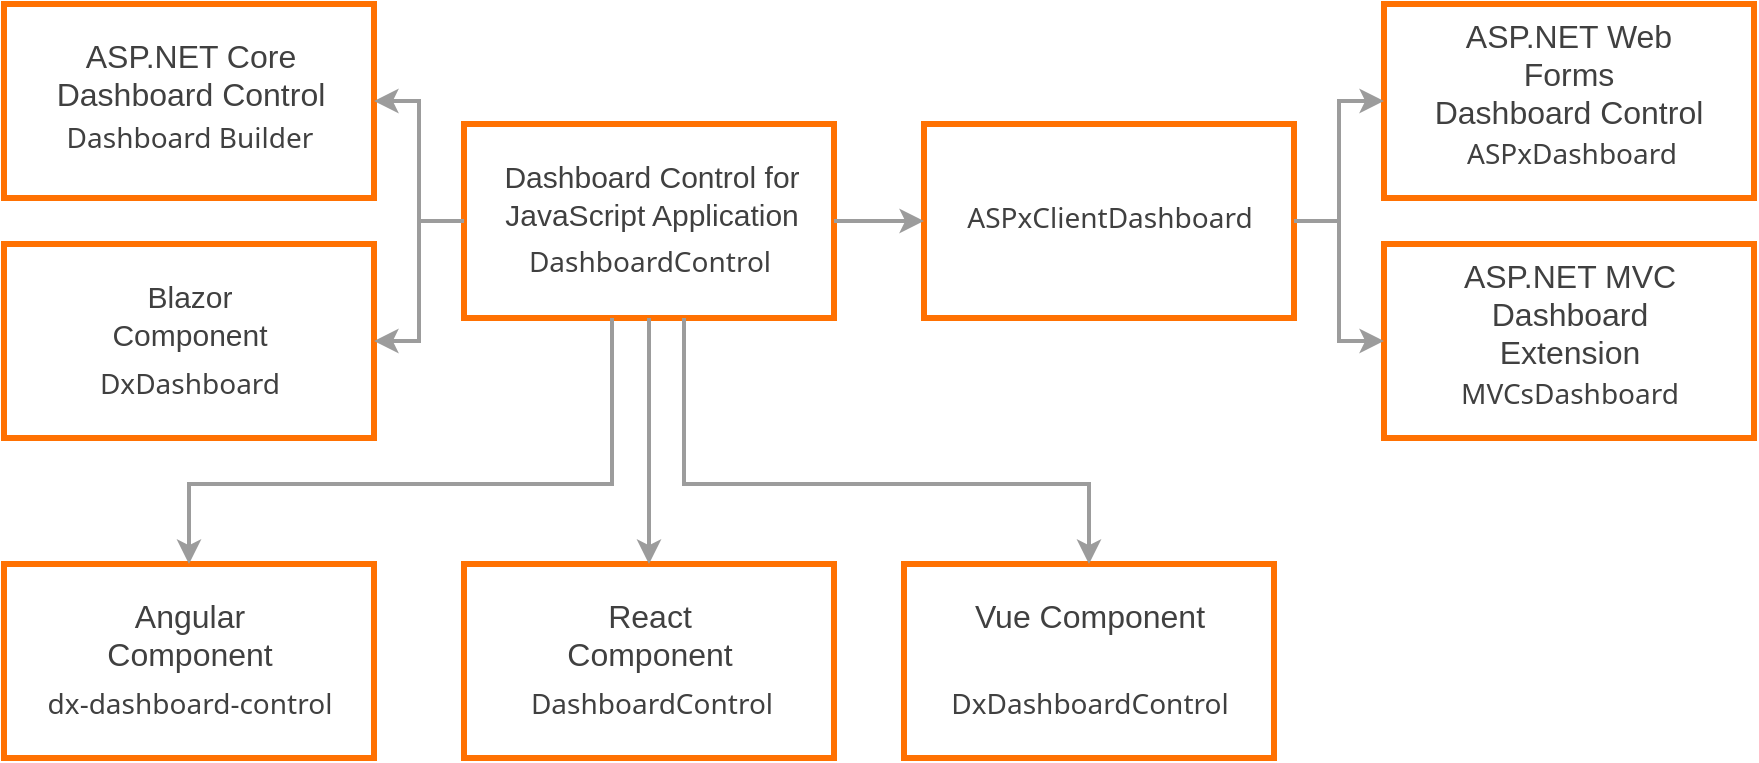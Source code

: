 <mxfile>
    <diagram id="5c6AxjzpulbUdd4eHJt3" name="Page-1">
        <mxGraphModel dx="967" dy="656" grid="1" gridSize="10" guides="1" tooltips="1" connect="1" arrows="1" fold="1" page="1" pageScale="1" pageWidth="827" pageHeight="1169" math="0" shadow="0">
            <root>
                <mxCell id="0"/>
                <mxCell id="1" parent="0"/>
                <mxCell id="8tnM9pRMmCKiPTkGgOxN-26" value="" style="group" parent="1" vertex="1" connectable="0">
                    <mxGeometry x="110" y="90" width="185" height="97" as="geometry"/>
                </mxCell>
                <mxCell id="8tnM9pRMmCKiPTkGgOxN-18" value="" style="rounded=0;whiteSpace=wrap;html=1;fontColor=#404040;strokeColor=#FF7102;fillColor=#FFF;strokeWidth=3;" parent="8tnM9pRMmCKiPTkGgOxN-26" vertex="1">
                    <mxGeometry width="185" height="97" as="geometry"/>
                </mxCell>
                <mxCell id="8tnM9pRMmCKiPTkGgOxN-25" value="" style="group" parent="8tnM9pRMmCKiPTkGgOxN-26" vertex="1" connectable="0">
                    <mxGeometry x="15" y="10" width="157" height="75" as="geometry"/>
                </mxCell>
                <mxCell id="8tnM9pRMmCKiPTkGgOxN-19" value="ASP.NET Core&#10;Dashboard Control&#10;" style="text;strokeColor=none;fillColor=none;align=center;verticalAlign=top;whiteSpace=wrap;rounded=0;fontColor=#404040;fontFamily='Open Sans Condensed','HelveticaNeue-CondensedBold',Helvetica,'Arial Narrow',Calibri,Arial,'Lucida Grande',sans-serif;fontSize=16;autosize=1;" parent="8tnM9pRMmCKiPTkGgOxN-25" vertex="1">
                    <mxGeometry width="157" height="54" as="geometry"/>
                </mxCell>
                <mxCell id="8tnM9pRMmCKiPTkGgOxN-24" value="&lt;div&gt;Dashboard Builder&lt;/div&gt;&lt;div&gt;&lt;br style=&quot;font-size: 12px&quot;&gt;&lt;/div&gt;" style="text;html=1;strokeColor=none;fillColor=none;align=center;verticalAlign=middle;whiteSpace=wrap;rounded=0;fontFamily=&quot;Segoe UI&quot;,&quot;Helvetica Neue&quot;,Helvetica,Arial,sans-serif;fontSize=14;fontColor=#404040;autosize=1;" parent="8tnM9pRMmCKiPTkGgOxN-25" vertex="1">
                    <mxGeometry x="12" y="55" width="132" height="20" as="geometry"/>
                </mxCell>
                <mxCell id="8tnM9pRMmCKiPTkGgOxN-27" value="" style="group;fontSize=14;" parent="1" vertex="1" connectable="0">
                    <mxGeometry x="110" y="210" width="185" height="97" as="geometry"/>
                </mxCell>
                <mxCell id="8tnM9pRMmCKiPTkGgOxN-28" value="" style="rounded=0;whiteSpace=wrap;html=1;fontColor=#404040;strokeColor=#FF7102;fillColor=#FFF;strokeWidth=3;" parent="8tnM9pRMmCKiPTkGgOxN-27" vertex="1">
                    <mxGeometry width="185" height="97" as="geometry"/>
                </mxCell>
                <mxCell id="8tnM9pRMmCKiPTkGgOxN-30" value="&lt;div style=&quot;font-size: 16px&quot;&gt;&lt;span style=&quot;font-size: 15px&quot;&gt;Blazor Component&lt;/span&gt;&lt;br&gt;&lt;/div&gt;" style="text;html=1;strokeColor=none;fillColor=none;align=center;verticalAlign=top;whiteSpace=wrap;rounded=0;fontColor=#404040;fontFamily='Open Sans Condensed','HelveticaNeue-CondensedBold',Helvetica,'Arial Narrow',Calibri,Arial,'Lucida Grande',sans-serif;fontSize=16;autosize=1;" parent="8tnM9pRMmCKiPTkGgOxN-27" vertex="1">
                    <mxGeometry x="32.5" y="10" width="120" height="20" as="geometry"/>
                </mxCell>
                <mxCell id="8tnM9pRMmCKiPTkGgOxN-31" value="&lt;div&gt;&lt;font style=&quot;font-size: 14px&quot;&gt;DxDashboard&lt;/font&gt;&lt;br&gt;&lt;/div&gt;" style="text;html=1;strokeColor=none;fillColor=none;align=center;verticalAlign=middle;whiteSpace=wrap;rounded=0;fontFamily=&quot;Segoe UI&quot;,&quot;Helvetica Neue&quot;,Helvetica,Arial,sans-serif;fontSize=14;fontColor=#404040;autosize=1;" parent="8tnM9pRMmCKiPTkGgOxN-27" vertex="1">
                    <mxGeometry x="42.5" y="60" width="100" height="20" as="geometry"/>
                </mxCell>
                <mxCell id="8tnM9pRMmCKiPTkGgOxN-33" value="" style="group" parent="1" vertex="1" connectable="0">
                    <mxGeometry x="110" y="370" width="185" height="97" as="geometry"/>
                </mxCell>
                <mxCell id="8tnM9pRMmCKiPTkGgOxN-34" value="" style="rounded=0;whiteSpace=wrap;html=1;fontColor=#404040;strokeColor=#FF7102;fillColor=#FFF;strokeWidth=3;" parent="8tnM9pRMmCKiPTkGgOxN-33" vertex="1">
                    <mxGeometry width="185" height="97" as="geometry"/>
                </mxCell>
                <mxCell id="8tnM9pRMmCKiPTkGgOxN-36" value="&lt;div style=&quot;font-size: 16px&quot;&gt;&lt;div&gt;Angular Component&lt;/div&gt;&lt;/div&gt;" style="text;html=1;strokeColor=none;fillColor=none;align=center;verticalAlign=top;whiteSpace=wrap;rounded=0;fontColor=#404040;fontFamily='Open Sans Condensed','HelveticaNeue-CondensedBold',Helvetica,'Arial Narrow',Calibri,Arial,'Lucida Grande',sans-serif;fontSize=16;autosize=1;" parent="8tnM9pRMmCKiPTkGgOxN-33" vertex="1">
                    <mxGeometry x="22.5" y="10" width="140" height="20" as="geometry"/>
                </mxCell>
                <mxCell id="8tnM9pRMmCKiPTkGgOxN-37" value="&lt;div&gt;dx-dashboard-control&lt;/div&gt;" style="text;html=1;strokeColor=none;fillColor=none;align=center;verticalAlign=middle;whiteSpace=wrap;rounded=0;fontFamily=&quot;Segoe UI&quot;,&quot;Helvetica Neue&quot;,Helvetica,Arial,sans-serif;fontSize=14;fontColor=#404040;autosize=1;" parent="8tnM9pRMmCKiPTkGgOxN-33" vertex="1">
                    <mxGeometry x="17.5" y="60" width="150" height="20" as="geometry"/>
                </mxCell>
                <mxCell id="8tnM9pRMmCKiPTkGgOxN-38" value="" style="group" parent="1" vertex="1" connectable="0">
                    <mxGeometry x="340" y="150" width="234" height="97" as="geometry"/>
                </mxCell>
                <mxCell id="8tnM9pRMmCKiPTkGgOxN-39" value="" style="rounded=0;whiteSpace=wrap;html=1;fontColor=#404040;strokeColor=#FF7102;fillColor=#FFF;strokeWidth=3;" parent="8tnM9pRMmCKiPTkGgOxN-38" vertex="1">
                    <mxGeometry width="185" height="97" as="geometry"/>
                </mxCell>
                <mxCell id="8tnM9pRMmCKiPTkGgOxN-40" value="" style="group" parent="8tnM9pRMmCKiPTkGgOxN-38" vertex="1" connectable="0">
                    <mxGeometry x="15" y="10" width="219" height="75" as="geometry"/>
                </mxCell>
                <mxCell id="8tnM9pRMmCKiPTkGgOxN-41" value="&lt;div style=&quot;font-size: 16px&quot;&gt;&lt;span style=&quot;font-size: 15px&quot;&gt;Dashboard Control for JavaScript Application&lt;/span&gt;&lt;br&gt;&lt;/div&gt;" style="text;html=1;strokeColor=none;fillColor=none;align=center;verticalAlign=top;whiteSpace=wrap;rounded=0;fontColor=#404040;fontFamily='Open Sans Condensed','HelveticaNeue-CondensedBold',Helvetica,'Arial Narrow',Calibri,Arial,'Lucida Grande',sans-serif;fontSize=16;autosize=1;" parent="8tnM9pRMmCKiPTkGgOxN-40" vertex="1">
                    <mxGeometry x="-2" width="162" height="20" as="geometry"/>
                </mxCell>
                <mxCell id="8tnM9pRMmCKiPTkGgOxN-42" value="&lt;div&gt;DashboardControl&lt;br&gt;&lt;/div&gt;" style="text;html=1;strokeColor=none;fillColor=none;align=center;verticalAlign=middle;whiteSpace=wrap;rounded=0;fontFamily=&quot;Segoe UI&quot;,&quot;Helvetica Neue&quot;,Helvetica,Arial,sans-serif;fontSize=14;fontColor=#404040;autosize=1;" parent="8tnM9pRMmCKiPTkGgOxN-40" vertex="1">
                    <mxGeometry x="13" y="49" width="130" height="20" as="geometry"/>
                </mxCell>
                <mxCell id="8tnM9pRMmCKiPTkGgOxN-43" value="" style="group" parent="1" vertex="1" connectable="0">
                    <mxGeometry x="570" y="150" width="185" height="97" as="geometry"/>
                </mxCell>
                <mxCell id="8tnM9pRMmCKiPTkGgOxN-44" value="" style="rounded=0;whiteSpace=wrap;html=1;fontColor=#404040;strokeColor=#FF7102;fillColor=#FFF;strokeWidth=3;" parent="8tnM9pRMmCKiPTkGgOxN-43" vertex="1">
                    <mxGeometry width="185" height="97" as="geometry"/>
                </mxCell>
                <mxCell id="8tnM9pRMmCKiPTkGgOxN-45" value="" style="group" parent="8tnM9pRMmCKiPTkGgOxN-43" vertex="1" connectable="0">
                    <mxGeometry x="15" y="10" width="157" height="75" as="geometry"/>
                </mxCell>
                <mxCell id="8tnM9pRMmCKiPTkGgOxN-47" value="&lt;div&gt;ASPxClientDashboard&lt;br&gt;&lt;/div&gt;" style="text;html=1;strokeColor=none;fillColor=none;align=center;verticalAlign=middle;whiteSpace=wrap;rounded=0;fontFamily=&quot;Segoe UI&quot;,&quot;Helvetica Neue&quot;,Helvetica,Arial,sans-serif;fontSize=14;fontColor=#404040;autosize=1;" parent="8tnM9pRMmCKiPTkGgOxN-45" vertex="1">
                    <mxGeometry x="3" y="27" width="150" height="20" as="geometry"/>
                </mxCell>
                <mxCell id="8tnM9pRMmCKiPTkGgOxN-48" value="" style="group" parent="1" vertex="1" connectable="0">
                    <mxGeometry x="800" y="90" width="185" height="97" as="geometry"/>
                </mxCell>
                <mxCell id="8tnM9pRMmCKiPTkGgOxN-49" value="" style="rounded=0;whiteSpace=wrap;html=1;fontColor=#404040;strokeColor=#FF7102;fillColor=#FFF;strokeWidth=3;" parent="8tnM9pRMmCKiPTkGgOxN-48" vertex="1">
                    <mxGeometry width="185" height="97" as="geometry"/>
                </mxCell>
                <mxCell id="8tnM9pRMmCKiPTkGgOxN-50" value="" style="group" parent="8tnM9pRMmCKiPTkGgOxN-48" vertex="1" connectable="0">
                    <mxGeometry x="15" y="10" width="157" height="75" as="geometry"/>
                </mxCell>
                <mxCell id="8tnM9pRMmCKiPTkGgOxN-52" value="&lt;div&gt;ASPxDashboard&lt;br&gt;&lt;/div&gt;" style="text;html=1;strokeColor=none;fillColor=none;align=center;verticalAlign=middle;whiteSpace=wrap;rounded=0;fontFamily=&quot;Segoe UI&quot;,&quot;Helvetica Neue&quot;,Helvetica,Arial,sans-serif;fontSize=14;fontColor=#404040;autosize=1;" parent="8tnM9pRMmCKiPTkGgOxN-50" vertex="1">
                    <mxGeometry x="23.5" y="55" width="110" height="20" as="geometry"/>
                </mxCell>
                <mxCell id="8tnM9pRMmCKiPTkGgOxN-53" value="" style="group" parent="1" vertex="1" connectable="0">
                    <mxGeometry x="800" y="210" width="185" height="97" as="geometry"/>
                </mxCell>
                <mxCell id="8tnM9pRMmCKiPTkGgOxN-54" value="" style="rounded=0;whiteSpace=wrap;html=1;fontColor=#404040;strokeColor=#FF7102;fillColor=#FFF;strokeWidth=3;" parent="8tnM9pRMmCKiPTkGgOxN-53" vertex="1">
                    <mxGeometry width="185" height="97" as="geometry"/>
                </mxCell>
                <mxCell id="8tnM9pRMmCKiPTkGgOxN-57" value="&lt;div&gt;&lt;div&gt;MVCsDashboard&lt;/div&gt;&lt;/div&gt;" style="text;html=1;strokeColor=none;fillColor=none;align=center;verticalAlign=middle;whiteSpace=wrap;rounded=0;fontFamily=&quot;Segoe UI&quot;,&quot;Helvetica Neue&quot;,Helvetica,Arial,sans-serif;fontSize=14;fontColor=#404040;autosize=1;" parent="8tnM9pRMmCKiPTkGgOxN-53" vertex="1">
                    <mxGeometry x="33" y="65" width="120" height="20" as="geometry"/>
                </mxCell>
                <mxCell id="8tnM9pRMmCKiPTkGgOxN-56" value="&lt;div style=&quot;font-size: 16px&quot;&gt;&lt;div&gt;ASP.NET MVC&lt;/div&gt;&lt;div&gt;Dashboard Extension&lt;/div&gt;&lt;/div&gt;" style="text;html=1;strokeColor=none;fillColor=none;align=center;verticalAlign=top;whiteSpace=wrap;rounded=0;fontColor=#404040;fontFamily='Open Sans Condensed','HelveticaNeue-CondensedBold',Helvetica,'Arial Narrow',Calibri,Arial,'Lucida Grande',sans-serif;fontSize=16;autosize=1;" parent="8tnM9pRMmCKiPTkGgOxN-53" vertex="1">
                    <mxGeometry x="17.5" width="150" height="40" as="geometry"/>
                </mxCell>
                <mxCell id="8tnM9pRMmCKiPTkGgOxN-58" value="" style="group" parent="1" vertex="1" connectable="0">
                    <mxGeometry x="340" y="370" width="185" height="97" as="geometry"/>
                </mxCell>
                <mxCell id="8tnM9pRMmCKiPTkGgOxN-59" value="" style="rounded=0;whiteSpace=wrap;html=1;fontColor=#404040;strokeColor=#FF7102;fillColor=#FFF;strokeWidth=3;" parent="8tnM9pRMmCKiPTkGgOxN-58" vertex="1">
                    <mxGeometry width="185" height="97" as="geometry"/>
                </mxCell>
                <mxCell id="8tnM9pRMmCKiPTkGgOxN-60" value="" style="group" parent="8tnM9pRMmCKiPTkGgOxN-58" vertex="1" connectable="0">
                    <mxGeometry x="15" y="10" width="157" height="75" as="geometry"/>
                </mxCell>
                <mxCell id="8tnM9pRMmCKiPTkGgOxN-62" value="&lt;div&gt;DashboardControl&lt;/div&gt;" style="text;html=1;strokeColor=none;fillColor=none;align=center;verticalAlign=middle;whiteSpace=wrap;rounded=0;fontFamily=&quot;Segoe UI&quot;,&quot;Helvetica Neue&quot;,Helvetica,Arial,sans-serif;fontSize=14;fontColor=#404040;autosize=1;" parent="8tnM9pRMmCKiPTkGgOxN-60" vertex="1">
                    <mxGeometry x="14" y="50" width="130" height="20" as="geometry"/>
                </mxCell>
                <mxCell id="8tnM9pRMmCKiPTkGgOxN-61" value="&lt;div style=&quot;font-size: 16px&quot;&gt;React Component&lt;/div&gt;" style="text;html=1;strokeColor=none;fillColor=none;align=center;verticalAlign=top;whiteSpace=wrap;rounded=0;fontColor=#404040;fontFamily='Open Sans Condensed','HelveticaNeue-CondensedBold',Helvetica,'Arial Narrow',Calibri,Arial,'Lucida Grande',sans-serif;fontSize=16;autosize=1;" parent="8tnM9pRMmCKiPTkGgOxN-58" vertex="1">
                    <mxGeometry x="27.5" y="10" width="130" height="20" as="geometry"/>
                </mxCell>
                <mxCell id="8tnM9pRMmCKiPTkGgOxN-63" value="" style="group" parent="1" vertex="1" connectable="0">
                    <mxGeometry x="560" y="370" width="185" height="97" as="geometry"/>
                </mxCell>
                <mxCell id="8tnM9pRMmCKiPTkGgOxN-64" value="" style="rounded=0;whiteSpace=wrap;html=1;fontColor=#404040;strokeColor=#FF7102;fillColor=#FFF;strokeWidth=3;" parent="8tnM9pRMmCKiPTkGgOxN-63" vertex="1">
                    <mxGeometry width="185" height="97" as="geometry"/>
                </mxCell>
                <mxCell id="8tnM9pRMmCKiPTkGgOxN-66" value="&lt;div style=&quot;font-size: 16px&quot;&gt;Vue Component&lt;/div&gt;" style="text;html=1;strokeColor=none;fillColor=none;align=center;verticalAlign=top;whiteSpace=wrap;rounded=0;fontColor=#404040;fontFamily='Open Sans Condensed','HelveticaNeue-CondensedBold',Helvetica,'Arial Narrow',Calibri,Arial,'Lucida Grande',sans-serif;fontSize=16;autosize=1;" parent="8tnM9pRMmCKiPTkGgOxN-63" vertex="1">
                    <mxGeometry x="33" y="10" width="120" height="20" as="geometry"/>
                </mxCell>
                <mxCell id="8tnM9pRMmCKiPTkGgOxN-67" value="&lt;div&gt;DxDashboardControl&lt;/div&gt;" style="text;html=1;strokeColor=none;fillColor=none;align=center;verticalAlign=middle;whiteSpace=wrap;rounded=0;fontFamily=&quot;Segoe UI&quot;,&quot;Helvetica Neue&quot;,Helvetica,Arial,sans-serif;fontSize=14;fontColor=#404040;autosize=1;" parent="8tnM9pRMmCKiPTkGgOxN-63" vertex="1">
                    <mxGeometry x="18" y="60" width="150" height="20" as="geometry"/>
                </mxCell>
                <mxCell id="8tnM9pRMmCKiPTkGgOxN-68" style="edgeStyle=orthogonalEdgeStyle;rounded=0;orthogonalLoop=1;jettySize=auto;html=1;entryX=1;entryY=0.5;entryDx=0;entryDy=0;fontFamily=&quot;Segoe UI&quot;,&quot;Helvetica Neue&quot;,Helvetica,Arial,sans-serif;fontSize=16;fontColor=#404040;strokeColor=#9C9C9C;strokeWidth=2;" parent="1" source="8tnM9pRMmCKiPTkGgOxN-39" target="8tnM9pRMmCKiPTkGgOxN-18" edge="1">
                    <mxGeometry relative="1" as="geometry"/>
                </mxCell>
                <mxCell id="8tnM9pRMmCKiPTkGgOxN-69" style="edgeStyle=orthogonalEdgeStyle;rounded=0;orthogonalLoop=1;jettySize=auto;html=1;entryX=1;entryY=0.5;entryDx=0;entryDy=0;fontFamily=&quot;Segoe UI&quot;,&quot;Helvetica Neue&quot;,Helvetica,Arial,sans-serif;fontSize=16;fontColor=#404040;strokeColor=#9C9C9C;strokeWidth=2;" parent="1" source="8tnM9pRMmCKiPTkGgOxN-39" target="8tnM9pRMmCKiPTkGgOxN-28" edge="1">
                    <mxGeometry relative="1" as="geometry"/>
                </mxCell>
                <mxCell id="8tnM9pRMmCKiPTkGgOxN-70" style="edgeStyle=orthogonalEdgeStyle;rounded=0;orthogonalLoop=1;jettySize=auto;html=1;entryX=0;entryY=0.5;entryDx=0;entryDy=0;fontFamily=&quot;Segoe UI&quot;,&quot;Helvetica Neue&quot;,Helvetica,Arial,sans-serif;fontSize=16;fontColor=#404040;strokeColor=#9C9C9C;strokeWidth=2;" parent="1" source="8tnM9pRMmCKiPTkGgOxN-39" target="8tnM9pRMmCKiPTkGgOxN-44" edge="1">
                    <mxGeometry relative="1" as="geometry"/>
                </mxCell>
                <mxCell id="8tnM9pRMmCKiPTkGgOxN-71" style="edgeStyle=orthogonalEdgeStyle;rounded=0;orthogonalLoop=1;jettySize=auto;html=1;fontFamily=&quot;Segoe UI&quot;,&quot;Helvetica Neue&quot;,Helvetica,Arial,sans-serif;fontSize=16;fontColor=#404040;strokeColor=#9C9C9C;strokeWidth=2;" parent="1" source="8tnM9pRMmCKiPTkGgOxN-44" target="8tnM9pRMmCKiPTkGgOxN-54" edge="1">
                    <mxGeometry relative="1" as="geometry"/>
                </mxCell>
                <mxCell id="8tnM9pRMmCKiPTkGgOxN-72" style="edgeStyle=orthogonalEdgeStyle;rounded=0;orthogonalLoop=1;jettySize=auto;html=1;fontFamily=&quot;Segoe UI&quot;,&quot;Helvetica Neue&quot;,Helvetica,Arial,sans-serif;fontSize=16;fontColor=#404040;strokeColor=#9C9C9C;strokeWidth=2;" parent="1" source="8tnM9pRMmCKiPTkGgOxN-44" target="8tnM9pRMmCKiPTkGgOxN-49" edge="1">
                    <mxGeometry relative="1" as="geometry"/>
                </mxCell>
                <mxCell id="8tnM9pRMmCKiPTkGgOxN-73" style="edgeStyle=orthogonalEdgeStyle;rounded=0;orthogonalLoop=1;jettySize=auto;html=1;entryX=0.5;entryY=0;entryDx=0;entryDy=0;fontFamily=&quot;Segoe UI&quot;,&quot;Helvetica Neue&quot;,Helvetica,Arial,sans-serif;fontSize=16;fontColor=#404040;strokeColor=#9C9C9C;strokeWidth=2;" parent="1" source="8tnM9pRMmCKiPTkGgOxN-39" target="8tnM9pRMmCKiPTkGgOxN-59" edge="1">
                    <mxGeometry relative="1" as="geometry"/>
                </mxCell>
                <mxCell id="8tnM9pRMmCKiPTkGgOxN-75" style="edgeStyle=orthogonalEdgeStyle;rounded=0;orthogonalLoop=1;jettySize=auto;html=1;entryX=0.5;entryY=0;entryDx=0;entryDy=0;fontFamily=&quot;Segoe UI&quot;,&quot;Helvetica Neue&quot;,Helvetica,Arial,sans-serif;fontSize=16;fontColor=#404040;strokeColor=#9C9C9C;strokeWidth=2;" parent="1" source="8tnM9pRMmCKiPTkGgOxN-39" target="8tnM9pRMmCKiPTkGgOxN-64" edge="1">
                    <mxGeometry relative="1" as="geometry">
                        <Array as="points">
                            <mxPoint x="450" y="330"/>
                            <mxPoint x="653" y="330"/>
                        </Array>
                    </mxGeometry>
                </mxCell>
                <mxCell id="8tnM9pRMmCKiPTkGgOxN-78" style="edgeStyle=orthogonalEdgeStyle;rounded=0;orthogonalLoop=1;jettySize=auto;html=1;entryX=0.5;entryY=0;entryDx=0;entryDy=0;fontFamily=&quot;Segoe UI&quot;,&quot;Helvetica Neue&quot;,Helvetica,Arial,sans-serif;fontSize=16;fontColor=#404040;strokeColor=#9C9C9C;strokeWidth=2;" parent="1" source="8tnM9pRMmCKiPTkGgOxN-39" target="8tnM9pRMmCKiPTkGgOxN-34" edge="1">
                    <mxGeometry relative="1" as="geometry">
                        <Array as="points">
                            <mxPoint x="414" y="330"/>
                            <mxPoint x="202" y="330"/>
                        </Array>
                    </mxGeometry>
                </mxCell>
                <mxCell id="8tnM9pRMmCKiPTkGgOxN-51" value="&lt;div style=&quot;font-size: 16px&quot;&gt;&lt;div&gt;ASP.NET Web Forms&lt;/div&gt;&lt;div&gt;Dashboard Control&lt;/div&gt;&lt;/div&gt;" style="text;html=1;strokeColor=none;fillColor=none;align=center;verticalAlign=top;whiteSpace=wrap;rounded=0;fontColor=#404040;fontFamily='Open Sans Condensed','HelveticaNeue-CondensedBold',Helvetica,'Arial Narrow',Calibri,Arial,'Lucida Grande',sans-serif;fontSize=16;autosize=1;" parent="1" vertex="1">
                    <mxGeometry x="816" y="90" width="153" height="40" as="geometry"/>
                </mxCell>
            </root>
        </mxGraphModel>
    </diagram>
</mxfile>
